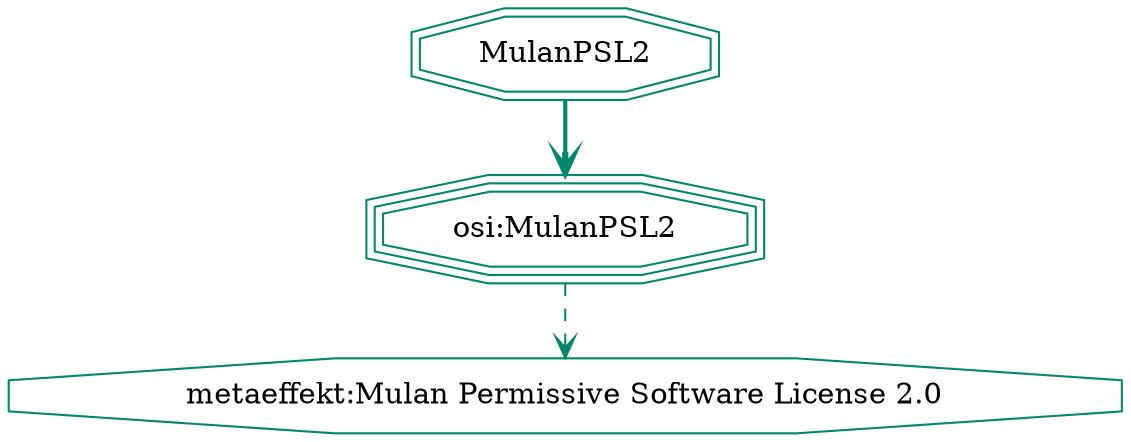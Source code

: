 strict digraph {
    node [shape=box];
    graph [splines=curved];
    44742 [label="metaeffekt:Mulan Permissive Software License 2.0"
          ,color="#00876c"
          ,shape=octagon];
    44746 [label="osi:MulanPSL2"
          ,color="#00876c"
          ,shape=tripleoctagon];
    44747 [label=MulanPSL2
          ,color="#00876c"
          ,shape=doubleoctagon];
    44746 -> 44742 [style=dashed
                   ,arrowhead=vee
                   ,weight=0.5
                   ,color="#00876c"];
    44747 -> 44746 [style=bold
                   ,arrowhead=vee
                   ,weight=0.7
                   ,color="#00876c"];
}
